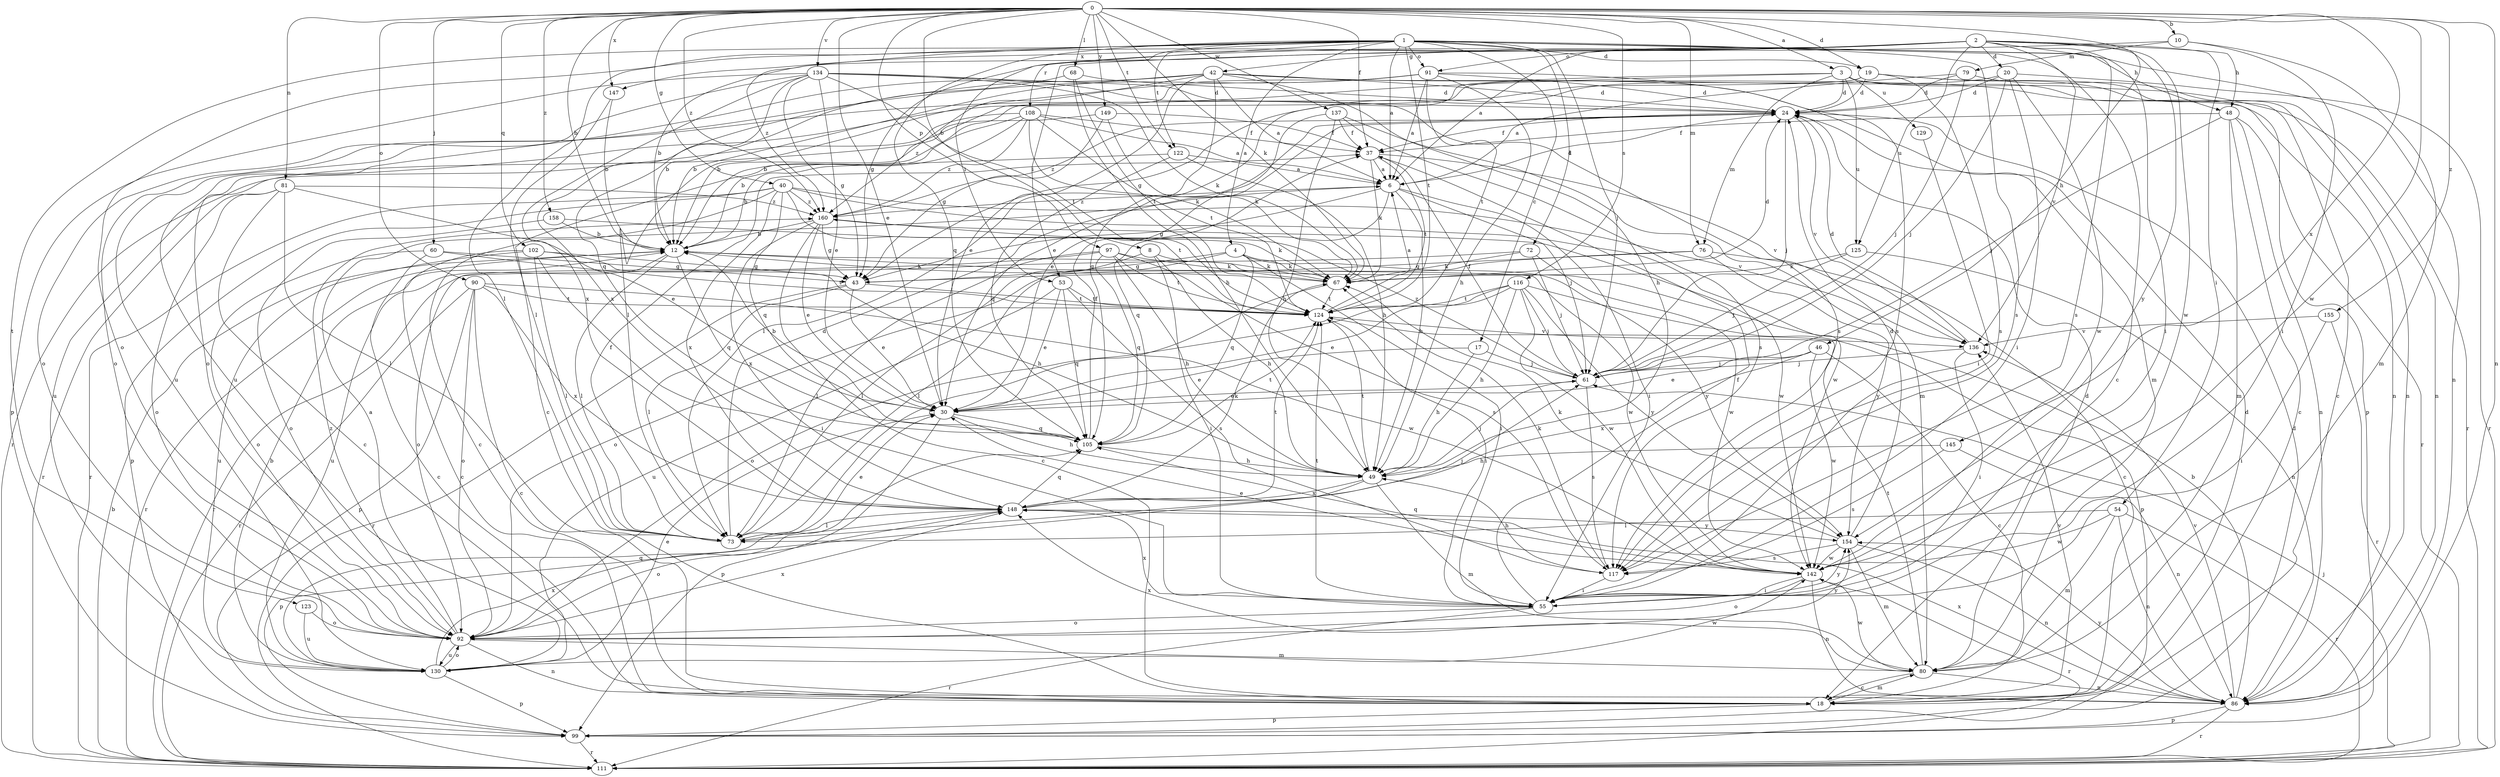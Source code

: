 strict digraph  {
0;
1;
2;
3;
4;
6;
8;
10;
12;
17;
18;
19;
20;
24;
30;
37;
40;
42;
43;
46;
48;
49;
53;
54;
55;
60;
61;
67;
68;
72;
73;
76;
79;
80;
81;
86;
90;
91;
92;
97;
99;
102;
105;
108;
111;
116;
117;
122;
123;
124;
125;
129;
130;
134;
136;
137;
142;
145;
147;
148;
149;
154;
155;
158;
160;
0 -> 3  [label=a];
0 -> 8  [label=b];
0 -> 10  [label=b];
0 -> 12  [label=b];
0 -> 19  [label=d];
0 -> 30  [label=e];
0 -> 37  [label=f];
0 -> 40  [label=g];
0 -> 46  [label=h];
0 -> 60  [label=j];
0 -> 67  [label=k];
0 -> 68  [label=l];
0 -> 76  [label=m];
0 -> 81  [label=n];
0 -> 86  [label=n];
0 -> 90  [label=o];
0 -> 97  [label=p];
0 -> 102  [label=q];
0 -> 116  [label=s];
0 -> 122  [label=t];
0 -> 134  [label=v];
0 -> 137  [label=w];
0 -> 142  [label=w];
0 -> 145  [label=x];
0 -> 147  [label=x];
0 -> 149  [label=y];
0 -> 155  [label=z];
0 -> 158  [label=z];
0 -> 160  [label=z];
1 -> 4  [label=a];
1 -> 6  [label=a];
1 -> 17  [label=c];
1 -> 18  [label=c];
1 -> 19  [label=d];
1 -> 48  [label=h];
1 -> 53  [label=i];
1 -> 61  [label=j];
1 -> 72  [label=l];
1 -> 73  [label=l];
1 -> 86  [label=n];
1 -> 91  [label=o];
1 -> 105  [label=q];
1 -> 108  [label=r];
1 -> 117  [label=s];
1 -> 122  [label=t];
1 -> 123  [label=t];
1 -> 124  [label=t];
1 -> 160  [label=z];
2 -> 6  [label=a];
2 -> 20  [label=d];
2 -> 42  [label=g];
2 -> 43  [label=g];
2 -> 48  [label=h];
2 -> 53  [label=i];
2 -> 54  [label=i];
2 -> 55  [label=i];
2 -> 91  [label=o];
2 -> 92  [label=o];
2 -> 117  [label=s];
2 -> 125  [label=u];
2 -> 136  [label=v];
2 -> 142  [label=w];
2 -> 147  [label=x];
2 -> 154  [label=y];
3 -> 24  [label=d];
3 -> 30  [label=e];
3 -> 76  [label=m];
3 -> 92  [label=o];
3 -> 99  [label=p];
3 -> 111  [label=r];
3 -> 125  [label=u];
3 -> 129  [label=u];
4 -> 43  [label=g];
4 -> 55  [label=i];
4 -> 67  [label=k];
4 -> 73  [label=l];
4 -> 105  [label=q];
4 -> 154  [label=y];
6 -> 24  [label=d];
6 -> 43  [label=g];
6 -> 49  [label=h];
6 -> 55  [label=i];
6 -> 61  [label=j];
6 -> 105  [label=q];
6 -> 160  [label=z];
8 -> 49  [label=h];
8 -> 55  [label=i];
8 -> 67  [label=k];
8 -> 73  [label=l];
10 -> 12  [label=b];
10 -> 55  [label=i];
10 -> 79  [label=m];
10 -> 80  [label=m];
12 -> 67  [label=k];
12 -> 73  [label=l];
12 -> 105  [label=q];
12 -> 111  [label=r];
12 -> 130  [label=u];
12 -> 142  [label=w];
17 -> 30  [label=e];
17 -> 49  [label=h];
17 -> 61  [label=j];
18 -> 24  [label=d];
18 -> 80  [label=m];
18 -> 99  [label=p];
18 -> 136  [label=v];
19 -> 12  [label=b];
19 -> 18  [label=c];
19 -> 24  [label=d];
19 -> 86  [label=n];
19 -> 92  [label=o];
19 -> 117  [label=s];
20 -> 24  [label=d];
20 -> 43  [label=g];
20 -> 55  [label=i];
20 -> 61  [label=j];
20 -> 111  [label=r];
20 -> 142  [label=w];
24 -> 37  [label=f];
24 -> 61  [label=j];
24 -> 73  [label=l];
24 -> 136  [label=v];
24 -> 160  [label=z];
30 -> 12  [label=b];
30 -> 49  [label=h];
30 -> 99  [label=p];
30 -> 105  [label=q];
37 -> 6  [label=a];
37 -> 67  [label=k];
37 -> 124  [label=t];
37 -> 136  [label=v];
40 -> 18  [label=c];
40 -> 99  [label=p];
40 -> 105  [label=q];
40 -> 111  [label=r];
40 -> 124  [label=t];
40 -> 136  [label=v];
40 -> 142  [label=w];
40 -> 148  [label=x];
40 -> 160  [label=z];
42 -> 6  [label=a];
42 -> 12  [label=b];
42 -> 24  [label=d];
42 -> 30  [label=e];
42 -> 49  [label=h];
42 -> 80  [label=m];
42 -> 86  [label=n];
42 -> 105  [label=q];
42 -> 130  [label=u];
42 -> 148  [label=x];
42 -> 160  [label=z];
43 -> 30  [label=e];
43 -> 73  [label=l];
43 -> 111  [label=r];
43 -> 124  [label=t];
46 -> 18  [label=c];
46 -> 30  [label=e];
46 -> 61  [label=j];
46 -> 142  [label=w];
46 -> 148  [label=x];
48 -> 18  [label=c];
48 -> 37  [label=f];
48 -> 61  [label=j];
48 -> 80  [label=m];
48 -> 86  [label=n];
48 -> 111  [label=r];
49 -> 61  [label=j];
49 -> 80  [label=m];
49 -> 99  [label=p];
49 -> 124  [label=t];
49 -> 148  [label=x];
53 -> 30  [label=e];
53 -> 105  [label=q];
53 -> 117  [label=s];
53 -> 124  [label=t];
53 -> 130  [label=u];
54 -> 73  [label=l];
54 -> 80  [label=m];
54 -> 86  [label=n];
54 -> 111  [label=r];
54 -> 142  [label=w];
55 -> 37  [label=f];
55 -> 92  [label=o];
55 -> 111  [label=r];
55 -> 124  [label=t];
55 -> 148  [label=x];
55 -> 154  [label=y];
60 -> 18  [label=c];
60 -> 43  [label=g];
60 -> 92  [label=o];
60 -> 124  [label=t];
61 -> 30  [label=e];
61 -> 37  [label=f];
61 -> 117  [label=s];
61 -> 160  [label=z];
67 -> 24  [label=d];
67 -> 73  [label=l];
67 -> 124  [label=t];
68 -> 12  [label=b];
68 -> 24  [label=d];
68 -> 49  [label=h];
68 -> 124  [label=t];
72 -> 61  [label=j];
72 -> 67  [label=k];
72 -> 111  [label=r];
72 -> 142  [label=w];
73 -> 24  [label=d];
73 -> 30  [label=e];
73 -> 37  [label=f];
73 -> 61  [label=j];
76 -> 18  [label=c];
76 -> 43  [label=g];
76 -> 92  [label=o];
76 -> 154  [label=y];
79 -> 6  [label=a];
79 -> 24  [label=d];
79 -> 61  [label=j];
79 -> 86  [label=n];
80 -> 18  [label=c];
80 -> 24  [label=d];
80 -> 86  [label=n];
80 -> 124  [label=t];
80 -> 142  [label=w];
80 -> 148  [label=x];
81 -> 18  [label=c];
81 -> 30  [label=e];
81 -> 73  [label=l];
81 -> 92  [label=o];
81 -> 111  [label=r];
81 -> 160  [label=z];
86 -> 12  [label=b];
86 -> 99  [label=p];
86 -> 111  [label=r];
86 -> 136  [label=v];
86 -> 148  [label=x];
86 -> 154  [label=y];
90 -> 18  [label=c];
90 -> 92  [label=o];
90 -> 99  [label=p];
90 -> 111  [label=r];
90 -> 124  [label=t];
90 -> 142  [label=w];
90 -> 148  [label=x];
91 -> 6  [label=a];
91 -> 12  [label=b];
91 -> 24  [label=d];
91 -> 49  [label=h];
91 -> 73  [label=l];
91 -> 117  [label=s];
91 -> 124  [label=t];
91 -> 130  [label=u];
92 -> 6  [label=a];
92 -> 80  [label=m];
92 -> 86  [label=n];
92 -> 130  [label=u];
92 -> 148  [label=x];
92 -> 154  [label=y];
92 -> 160  [label=z];
97 -> 49  [label=h];
97 -> 67  [label=k];
97 -> 73  [label=l];
97 -> 92  [label=o];
97 -> 105  [label=q];
97 -> 117  [label=s];
97 -> 124  [label=t];
99 -> 24  [label=d];
99 -> 111  [label=r];
102 -> 18  [label=c];
102 -> 43  [label=g];
102 -> 49  [label=h];
102 -> 55  [label=i];
102 -> 73  [label=l];
102 -> 130  [label=u];
105 -> 37  [label=f];
105 -> 49  [label=h];
105 -> 124  [label=t];
108 -> 6  [label=a];
108 -> 12  [label=b];
108 -> 18  [label=c];
108 -> 37  [label=f];
108 -> 67  [label=k];
108 -> 124  [label=t];
108 -> 130  [label=u];
108 -> 160  [label=z];
111 -> 12  [label=b];
111 -> 61  [label=j];
116 -> 30  [label=e];
116 -> 49  [label=h];
116 -> 61  [label=j];
116 -> 92  [label=o];
116 -> 99  [label=p];
116 -> 124  [label=t];
116 -> 142  [label=w];
116 -> 154  [label=y];
117 -> 49  [label=h];
117 -> 55  [label=i];
117 -> 67  [label=k];
122 -> 6  [label=a];
122 -> 12  [label=b];
122 -> 49  [label=h];
122 -> 105  [label=q];
123 -> 92  [label=o];
123 -> 130  [label=u];
124 -> 6  [label=a];
124 -> 55  [label=i];
124 -> 136  [label=v];
125 -> 61  [label=j];
125 -> 67  [label=k];
125 -> 86  [label=n];
129 -> 55  [label=i];
130 -> 12  [label=b];
130 -> 30  [label=e];
130 -> 92  [label=o];
130 -> 99  [label=p];
130 -> 105  [label=q];
130 -> 142  [label=w];
130 -> 148  [label=x];
134 -> 24  [label=d];
134 -> 30  [label=e];
134 -> 43  [label=g];
134 -> 67  [label=k];
134 -> 92  [label=o];
134 -> 99  [label=p];
134 -> 105  [label=q];
134 -> 117  [label=s];
134 -> 124  [label=t];
134 -> 148  [label=x];
136 -> 24  [label=d];
136 -> 55  [label=i];
136 -> 61  [label=j];
137 -> 30  [label=e];
137 -> 37  [label=f];
137 -> 49  [label=h];
137 -> 80  [label=m];
137 -> 117  [label=s];
142 -> 30  [label=e];
142 -> 55  [label=i];
142 -> 86  [label=n];
142 -> 92  [label=o];
142 -> 105  [label=q];
142 -> 111  [label=r];
145 -> 49  [label=h];
145 -> 86  [label=n];
145 -> 117  [label=s];
147 -> 12  [label=b];
147 -> 73  [label=l];
148 -> 67  [label=k];
148 -> 73  [label=l];
148 -> 92  [label=o];
148 -> 105  [label=q];
148 -> 124  [label=t];
148 -> 154  [label=y];
149 -> 37  [label=f];
149 -> 43  [label=g];
149 -> 67  [label=k];
149 -> 111  [label=r];
154 -> 24  [label=d];
154 -> 67  [label=k];
154 -> 80  [label=m];
154 -> 86  [label=n];
154 -> 117  [label=s];
154 -> 142  [label=w];
155 -> 55  [label=i];
155 -> 111  [label=r];
155 -> 136  [label=v];
158 -> 12  [label=b];
158 -> 67  [label=k];
158 -> 92  [label=o];
160 -> 12  [label=b];
160 -> 18  [label=c];
160 -> 30  [label=e];
160 -> 43  [label=g];
160 -> 142  [label=w];
160 -> 148  [label=x];
}
